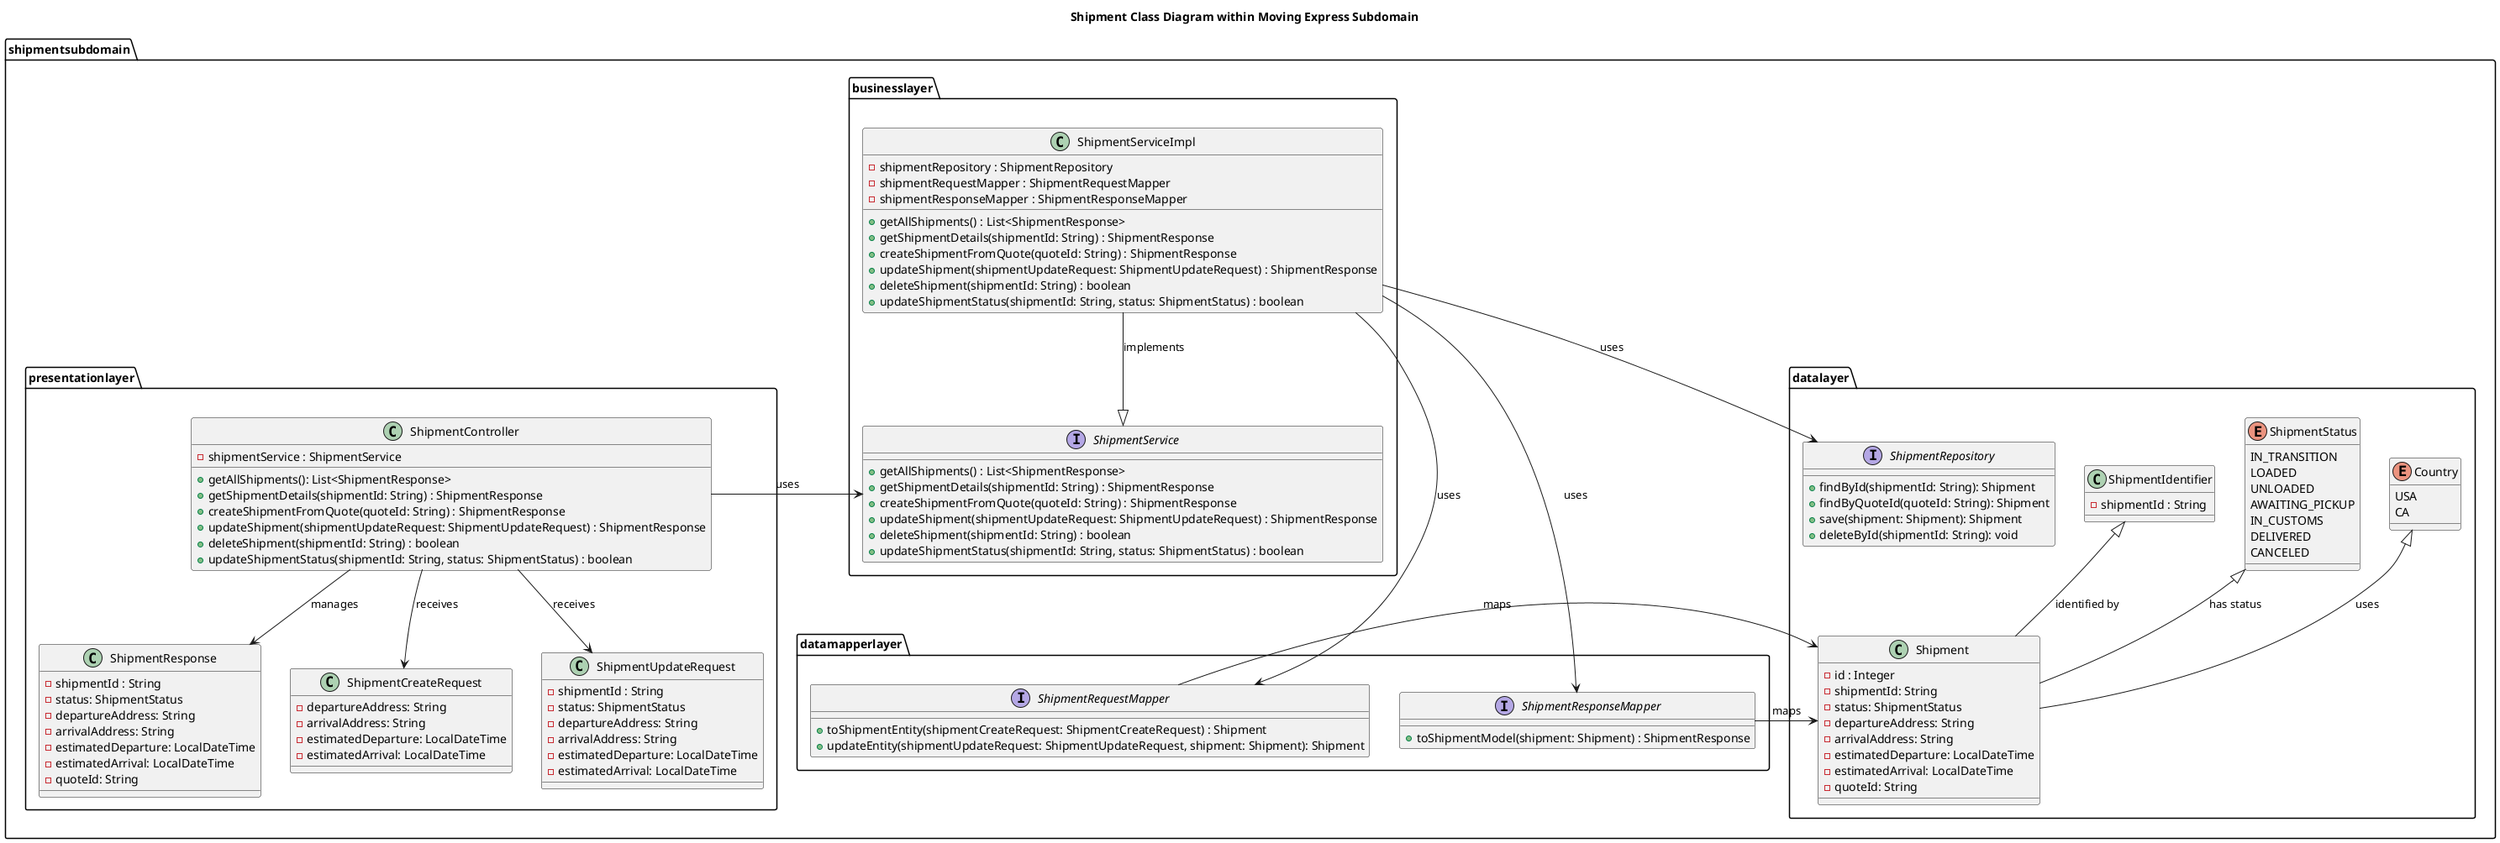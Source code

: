 @startuml
title Shipment Class Diagram within Moving Express Subdomain

package "shipmentsubdomain" {
        package "businesslayer" {
            interface ShipmentService {
                + getAllShipments() : List<ShipmentResponse>
                + getShipmentDetails(shipmentId: String) : ShipmentResponse
                + createShipmentFromQuote(quoteId: String) : ShipmentResponse
                + updateShipment(shipmentUpdateRequest: ShipmentUpdateRequest) : ShipmentResponse
                + deleteShipment(shipmentId: String) : boolean
                + updateShipmentStatus(shipmentId: String, status: ShipmentStatus) : boolean
            }

            class ShipmentServiceImpl {
                - shipmentRepository : ShipmentRepository
                - shipmentRequestMapper : ShipmentRequestMapper
                - shipmentResponseMapper : ShipmentResponseMapper
                + getAllShipments() : List<ShipmentResponse>
                + getShipmentDetails(shipmentId: String) : ShipmentResponse
                + createShipmentFromQuote(quoteId: String) : ShipmentResponse
                + updateShipment(shipmentUpdateRequest: ShipmentUpdateRequest) : ShipmentResponse
                + deleteShipment(shipmentId: String) : boolean
                + updateShipmentStatus(shipmentId: String, status: ShipmentStatus) : boolean
            }
        }

        package "datalayer" {
            class Shipment {
                - id : Integer
                - shipmentId: String
                - status: ShipmentStatus
                - departureAddress: String
                - arrivalAddress: String
                - estimatedDeparture: LocalDateTime
                - estimatedArrival: LocalDateTime
                - quoteId: String
            }

            class ShipmentIdentifier {
                - shipmentId : String
            }

            interface ShipmentRepository {
                + findById(shipmentId: String): Shipment
                + findByQuoteId(quoteId: String): Shipment
                + save(shipment: Shipment): Shipment
                + deleteById(shipmentId: String): void
            }

            enum ShipmentStatus {
                IN_TRANSITION
                LOADED
                UNLOADED
                AWAITING_PICKUP
                IN_CUSTOMS
                DELIVERED
                CANCELED
            }

            enum Country {
                USA
                CA
            }
        }

        package "datamapperlayer" {
            interface ShipmentRequestMapper {
                + toShipmentEntity(shipmentCreateRequest: ShipmentCreateRequest) : Shipment
                + updateEntity(shipmentUpdateRequest: ShipmentUpdateRequest, shipment: Shipment): Shipment
            }

            interface ShipmentResponseMapper {
                + toShipmentModel(shipment: Shipment) : ShipmentResponse
            }
        }

        package "presentationlayer" {
            class ShipmentResponse {
                - shipmentId : String
                - status: ShipmentStatus
                - departureAddress: String
                - arrivalAddress: String
                - estimatedDeparture: LocalDateTime
                - estimatedArrival: LocalDateTime
                - quoteId: String
            }

            class ShipmentCreateRequest {
                - departureAddress: String
                - arrivalAddress: String
                - estimatedDeparture: LocalDateTime
                - estimatedArrival: LocalDateTime
            }

            class ShipmentUpdateRequest {
                - shipmentId : String
                - status: ShipmentStatus
                - departureAddress: String
                - arrivalAddress: String
                - estimatedDeparture: LocalDateTime
                - estimatedArrival: LocalDateTime
            }

            class ShipmentController {
                - shipmentService : ShipmentService
                + getAllShipments(): List<ShipmentResponse>
                + getShipmentDetails(shipmentId: String) : ShipmentResponse
                + createShipmentFromQuote(quoteId: String) : ShipmentResponse
                + updateShipment(shipmentUpdateRequest: ShipmentUpdateRequest) : ShipmentResponse
                + deleteShipment(shipmentId: String) : boolean
                + updateShipmentStatus(shipmentId: String, status: ShipmentStatus) : boolean
            }
        }

        ' Relationships
        ShipmentServiceImpl -down-|> ShipmentService : implements
        ShipmentServiceImpl -down-> ShipmentRepository : uses
        ShipmentServiceImpl -down-> ShipmentRequestMapper : uses
        ShipmentServiceImpl -down-> ShipmentResponseMapper : uses
        ShipmentRequestMapper -right-> Shipment : maps
        ShipmentResponseMapper -left-> Shipment : maps
        ShipmentRepository -[hidden]-> Shipment : stores
        Shipment -up-^ ShipmentIdentifier : identified by
        Shipment -up-^ ShipmentStatus : has status
        Shipment -up-^ Country : uses
        ShipmentController -right-> ShipmentService : uses
        ShipmentController -down-> ShipmentResponse : manages
        ShipmentController -down-> ShipmentCreateRequest : receives
        ShipmentController -down-> ShipmentUpdateRequest : receives

    }

@enduml
